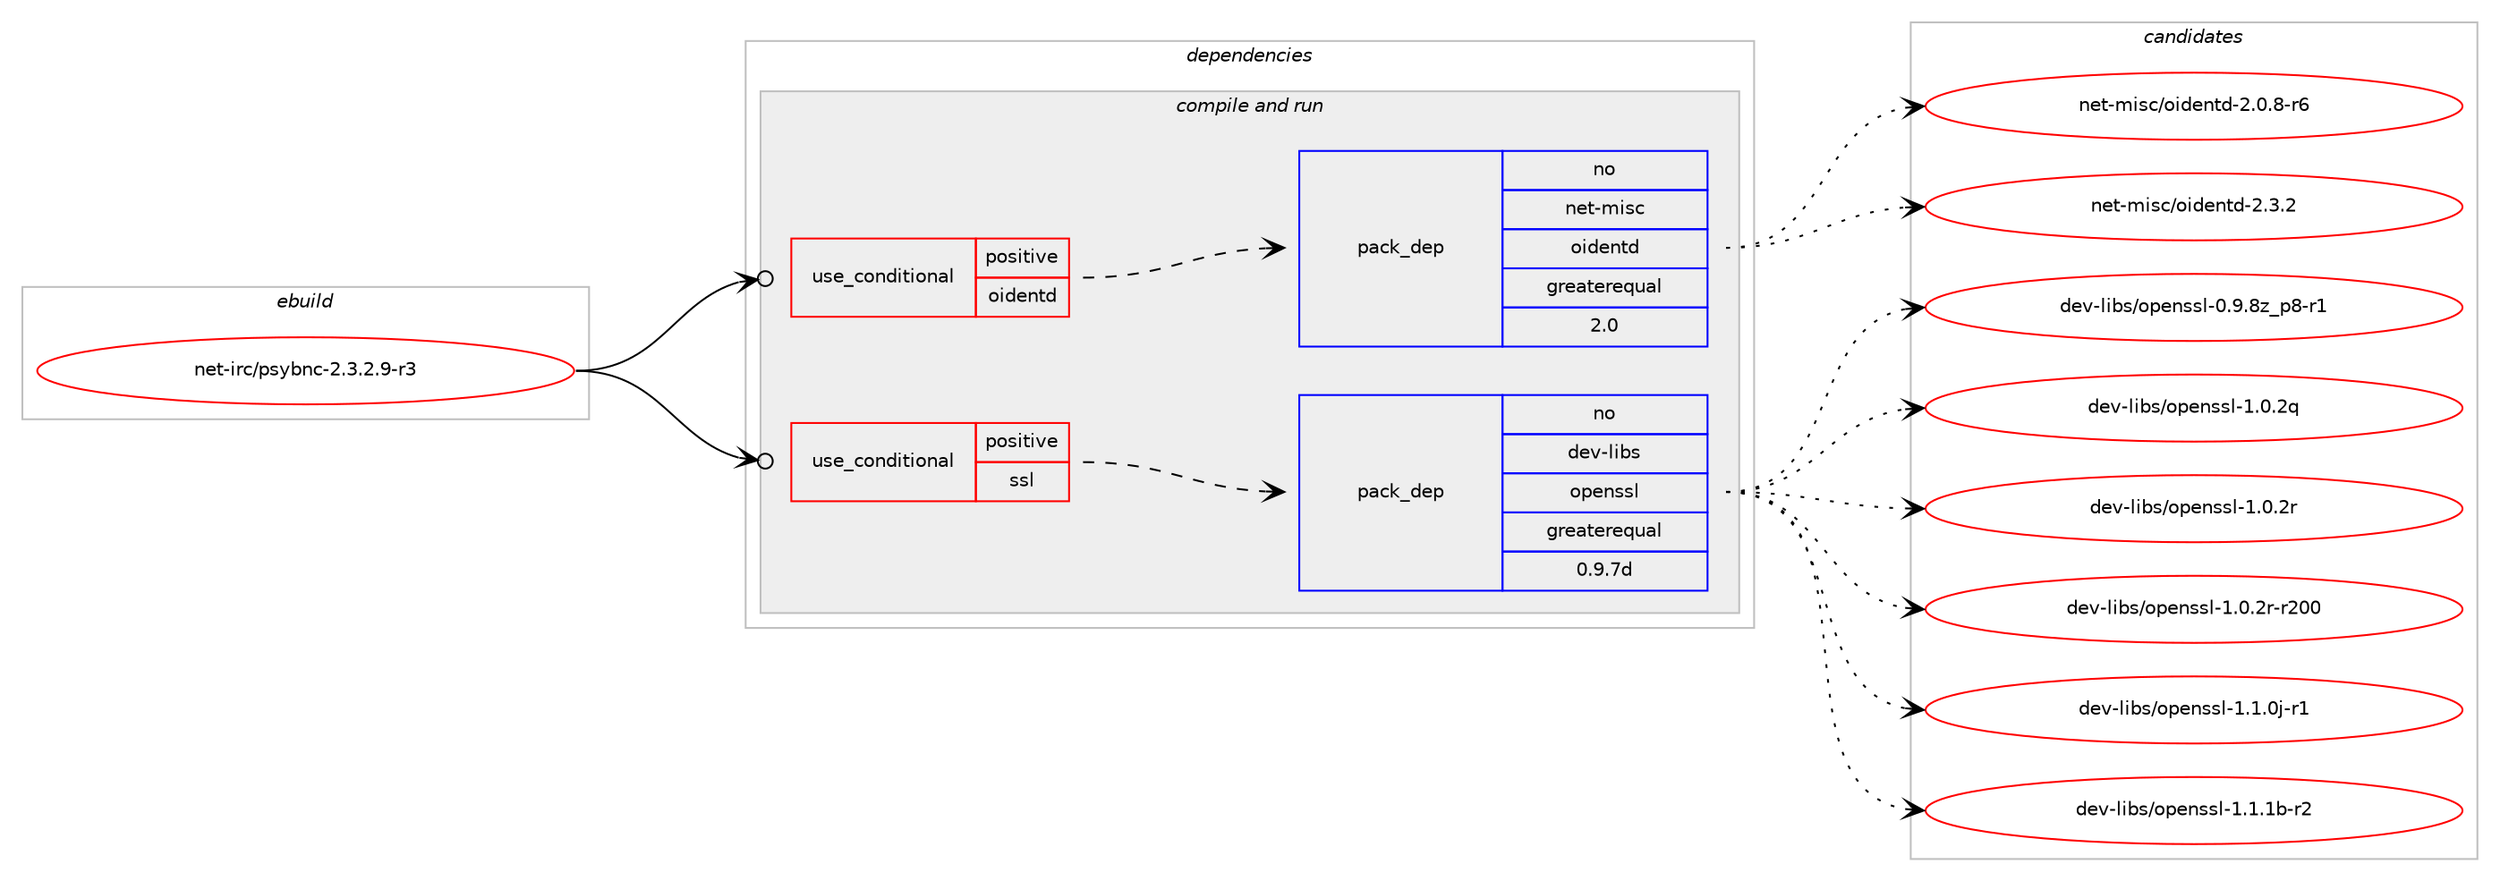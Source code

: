 digraph prolog {

# *************
# Graph options
# *************

newrank=true;
concentrate=true;
compound=true;
graph [rankdir=LR,fontname=Helvetica,fontsize=10,ranksep=1.5];#, ranksep=2.5, nodesep=0.2];
edge  [arrowhead=vee];
node  [fontname=Helvetica,fontsize=10];

# **********
# The ebuild
# **********

subgraph cluster_leftcol {
color=gray;
rank=same;
label=<<i>ebuild</i>>;
id [label="net-irc/psybnc-2.3.2.9-r3", color=red, width=4, href="../net-irc/psybnc-2.3.2.9-r3.svg"];
}

# ****************
# The dependencies
# ****************

subgraph cluster_midcol {
color=gray;
label=<<i>dependencies</i>>;
subgraph cluster_compile {
fillcolor="#eeeeee";
style=filled;
label=<<i>compile</i>>;
}
subgraph cluster_compileandrun {
fillcolor="#eeeeee";
style=filled;
label=<<i>compile and run</i>>;
subgraph cond445560 {
dependency1657246 [label=<<TABLE BORDER="0" CELLBORDER="1" CELLSPACING="0" CELLPADDING="4"><TR><TD ROWSPAN="3" CELLPADDING="10">use_conditional</TD></TR><TR><TD>positive</TD></TR><TR><TD>oidentd</TD></TR></TABLE>>, shape=none, color=red];
subgraph pack1184828 {
dependency1657247 [label=<<TABLE BORDER="0" CELLBORDER="1" CELLSPACING="0" CELLPADDING="4" WIDTH="220"><TR><TD ROWSPAN="6" CELLPADDING="30">pack_dep</TD></TR><TR><TD WIDTH="110">no</TD></TR><TR><TD>net-misc</TD></TR><TR><TD>oidentd</TD></TR><TR><TD>greaterequal</TD></TR><TR><TD>2.0</TD></TR></TABLE>>, shape=none, color=blue];
}
dependency1657246:e -> dependency1657247:w [weight=20,style="dashed",arrowhead="vee"];
}
id:e -> dependency1657246:w [weight=20,style="solid",arrowhead="odotvee"];
subgraph cond445561 {
dependency1657248 [label=<<TABLE BORDER="0" CELLBORDER="1" CELLSPACING="0" CELLPADDING="4"><TR><TD ROWSPAN="3" CELLPADDING="10">use_conditional</TD></TR><TR><TD>positive</TD></TR><TR><TD>ssl</TD></TR></TABLE>>, shape=none, color=red];
subgraph pack1184829 {
dependency1657249 [label=<<TABLE BORDER="0" CELLBORDER="1" CELLSPACING="0" CELLPADDING="4" WIDTH="220"><TR><TD ROWSPAN="6" CELLPADDING="30">pack_dep</TD></TR><TR><TD WIDTH="110">no</TD></TR><TR><TD>dev-libs</TD></TR><TR><TD>openssl</TD></TR><TR><TD>greaterequal</TD></TR><TR><TD>0.9.7d</TD></TR></TABLE>>, shape=none, color=blue];
}
dependency1657248:e -> dependency1657249:w [weight=20,style="dashed",arrowhead="vee"];
}
id:e -> dependency1657248:w [weight=20,style="solid",arrowhead="odotvee"];
}
subgraph cluster_run {
fillcolor="#eeeeee";
style=filled;
label=<<i>run</i>>;
}
}

# **************
# The candidates
# **************

subgraph cluster_choices {
rank=same;
color=gray;
label=<<i>candidates</i>>;

subgraph choice1184828 {
color=black;
nodesep=1;
choice1101011164510910511599471111051001011101161004550464846564511454 [label="net-misc/oidentd-2.0.8-r6", color=red, width=4,href="../net-misc/oidentd-2.0.8-r6.svg"];
choice110101116451091051159947111105100101110116100455046514650 [label="net-misc/oidentd-2.3.2", color=red, width=4,href="../net-misc/oidentd-2.3.2.svg"];
dependency1657247:e -> choice1101011164510910511599471111051001011101161004550464846564511454:w [style=dotted,weight="100"];
dependency1657247:e -> choice110101116451091051159947111105100101110116100455046514650:w [style=dotted,weight="100"];
}
subgraph choice1184829 {
color=black;
nodesep=1;
choice10010111845108105981154711111210111011511510845484657465612295112564511449 [label="dev-libs/openssl-0.9.8z_p8-r1", color=red, width=4,href="../dev-libs/openssl-0.9.8z_p8-r1.svg"];
choice100101118451081059811547111112101110115115108454946484650113 [label="dev-libs/openssl-1.0.2q", color=red, width=4,href="../dev-libs/openssl-1.0.2q.svg"];
choice100101118451081059811547111112101110115115108454946484650114 [label="dev-libs/openssl-1.0.2r", color=red, width=4,href="../dev-libs/openssl-1.0.2r.svg"];
choice10010111845108105981154711111210111011511510845494648465011445114504848 [label="dev-libs/openssl-1.0.2r-r200", color=red, width=4,href="../dev-libs/openssl-1.0.2r-r200.svg"];
choice1001011184510810598115471111121011101151151084549464946481064511449 [label="dev-libs/openssl-1.1.0j-r1", color=red, width=4,href="../dev-libs/openssl-1.1.0j-r1.svg"];
choice100101118451081059811547111112101110115115108454946494649984511450 [label="dev-libs/openssl-1.1.1b-r2", color=red, width=4,href="../dev-libs/openssl-1.1.1b-r2.svg"];
dependency1657249:e -> choice10010111845108105981154711111210111011511510845484657465612295112564511449:w [style=dotted,weight="100"];
dependency1657249:e -> choice100101118451081059811547111112101110115115108454946484650113:w [style=dotted,weight="100"];
dependency1657249:e -> choice100101118451081059811547111112101110115115108454946484650114:w [style=dotted,weight="100"];
dependency1657249:e -> choice10010111845108105981154711111210111011511510845494648465011445114504848:w [style=dotted,weight="100"];
dependency1657249:e -> choice1001011184510810598115471111121011101151151084549464946481064511449:w [style=dotted,weight="100"];
dependency1657249:e -> choice100101118451081059811547111112101110115115108454946494649984511450:w [style=dotted,weight="100"];
}
}

}
